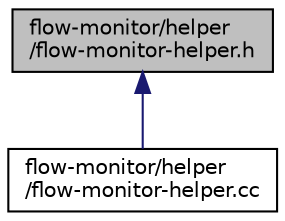 digraph "flow-monitor/helper/flow-monitor-helper.h"
{
  edge [fontname="Helvetica",fontsize="10",labelfontname="Helvetica",labelfontsize="10"];
  node [fontname="Helvetica",fontsize="10",shape=record];
  Node1 [label="flow-monitor/helper\l/flow-monitor-helper.h",height=0.2,width=0.4,color="black", fillcolor="grey75", style="filled", fontcolor="black"];
  Node1 -> Node2 [dir="back",color="midnightblue",fontsize="10",style="solid"];
  Node2 [label="flow-monitor/helper\l/flow-monitor-helper.cc",height=0.2,width=0.4,color="black", fillcolor="white", style="filled",URL="$d2/d9f/flow-monitor-helper_8cc.html"];
}

